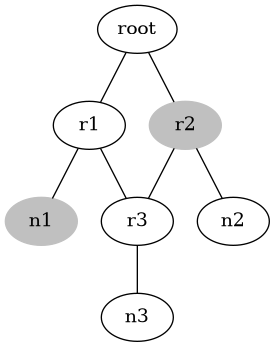 @startuml
graph foo {
    root -- r1 -- r3
    root -- r2 -- r3
    r1 -- n1
    r2 -- n2
    r3 -- n3
    r2 [color=gray, style=filled]
    n1 [color=gray, style=filled]
}
@enduml
